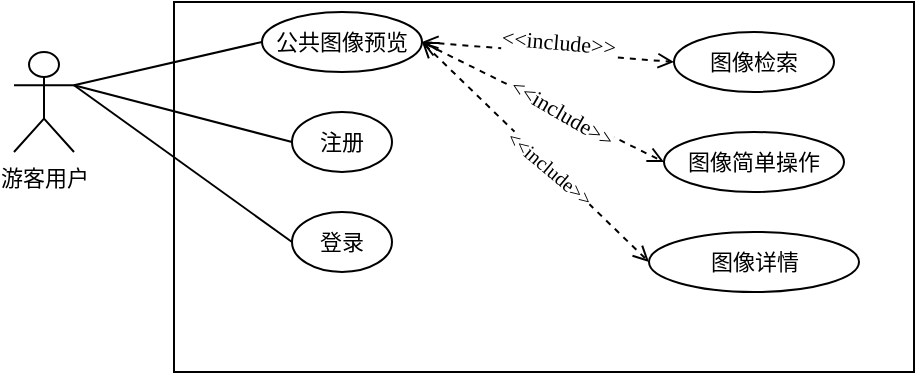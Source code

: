 <mxfile version="21.3.0" type="github">
  <diagram name="第 1 页" id="hsxlmt1f32UlP7LL9Phz">
    <mxGraphModel dx="683" dy="384" grid="1" gridSize="10" guides="1" tooltips="1" connect="1" arrows="1" fold="1" page="1" pageScale="1" pageWidth="583" pageHeight="827" math="0" shadow="0">
      <root>
        <mxCell id="0" />
        <mxCell id="1" parent="0" />
        <mxCell id="9M-1rqzRaxz3Tb8N7U6h-1" value="游客用户" style="shape=umlActor;verticalLabelPosition=bottom;verticalAlign=top;html=1;fontSize=11;fontFamily=宋体;" vertex="1" parent="1">
          <mxGeometry x="20" y="60" width="30" height="50" as="geometry" />
        </mxCell>
        <mxCell id="9M-1rqzRaxz3Tb8N7U6h-7" value="" style="html=1;whiteSpace=wrap;fillColor=none;fontSize=11;" vertex="1" parent="1">
          <mxGeometry x="100" y="35" width="370" height="185" as="geometry" />
        </mxCell>
        <mxCell id="9M-1rqzRaxz3Tb8N7U6h-39" style="rounded=0;orthogonalLoop=1;jettySize=auto;html=1;exitX=1;exitY=0.5;exitDx=0;exitDy=0;entryX=0;entryY=0.5;entryDx=0;entryDy=0;dashed=1;startArrow=open;startFill=0;endArrow=open;endFill=0;fontSize=11;" edge="1" parent="1" source="9M-1rqzRaxz3Tb8N7U6h-8" target="9M-1rqzRaxz3Tb8N7U6h-38">
          <mxGeometry relative="1" as="geometry" />
        </mxCell>
        <mxCell id="9M-1rqzRaxz3Tb8N7U6h-41" value="&amp;lt;&amp;lt;include&amp;gt;&amp;gt;" style="edgeLabel;html=1;align=center;verticalAlign=middle;resizable=0;points=[];fontSize=11;fontFamily=Times New Roman;rotation=5;" vertex="1" connectable="0" parent="9M-1rqzRaxz3Tb8N7U6h-39">
          <mxGeometry x="0.107" y="1" relative="1" as="geometry">
            <mxPoint x="-2" y="-5" as="offset" />
          </mxGeometry>
        </mxCell>
        <mxCell id="9M-1rqzRaxz3Tb8N7U6h-57" style="rounded=0;orthogonalLoop=1;jettySize=auto;html=1;exitX=1;exitY=0.5;exitDx=0;exitDy=0;entryX=0;entryY=0.5;entryDx=0;entryDy=0;dashed=1;startArrow=open;startFill=0;endArrow=open;endFill=0;" edge="1" parent="1" source="9M-1rqzRaxz3Tb8N7U6h-8" target="9M-1rqzRaxz3Tb8N7U6h-17">
          <mxGeometry relative="1" as="geometry" />
        </mxCell>
        <mxCell id="9M-1rqzRaxz3Tb8N7U6h-58" value="&amp;lt;&amp;lt;include&amp;gt;&amp;gt;" style="edgeLabel;html=1;align=center;verticalAlign=middle;resizable=0;points=[];fontFamily=Times New Roman;fontSize=10;rotation=40;" vertex="1" connectable="0" parent="9M-1rqzRaxz3Tb8N7U6h-57">
          <mxGeometry x="0.134" relative="1" as="geometry">
            <mxPoint as="offset" />
          </mxGeometry>
        </mxCell>
        <mxCell id="9M-1rqzRaxz3Tb8N7U6h-8" value="公共图像预览" style="ellipse;whiteSpace=wrap;html=1;fontSize=11;fontFamily=宋体;" vertex="1" parent="1">
          <mxGeometry x="144" y="40" width="80" height="30" as="geometry" />
        </mxCell>
        <mxCell id="9M-1rqzRaxz3Tb8N7U6h-10" value="" style="endArrow=none;html=1;rounded=0;exitX=1;exitY=0.333;exitDx=0;exitDy=0;exitPerimeter=0;entryX=0;entryY=0.5;entryDx=0;entryDy=0;endFill=0;fontSize=11;" edge="1" parent="1" source="9M-1rqzRaxz3Tb8N7U6h-1" target="9M-1rqzRaxz3Tb8N7U6h-8">
          <mxGeometry width="50" height="50" relative="1" as="geometry">
            <mxPoint x="120" y="60" as="sourcePoint" />
            <mxPoint x="170" y="10" as="targetPoint" />
          </mxGeometry>
        </mxCell>
        <mxCell id="9M-1rqzRaxz3Tb8N7U6h-11" value="登录" style="ellipse;whiteSpace=wrap;html=1;fontSize=11;fontFamily=宋体;" vertex="1" parent="1">
          <mxGeometry x="159" y="140" width="50" height="30" as="geometry" />
        </mxCell>
        <mxCell id="9M-1rqzRaxz3Tb8N7U6h-12" value="注册" style="ellipse;whiteSpace=wrap;html=1;fontSize=11;fontFamily=宋体;" vertex="1" parent="1">
          <mxGeometry x="159" y="90" width="50" height="30" as="geometry" />
        </mxCell>
        <mxCell id="9M-1rqzRaxz3Tb8N7U6h-14" value="" style="endArrow=none;html=1;rounded=0;entryX=0;entryY=0.5;entryDx=0;entryDy=0;endFill=0;fontSize=11;exitX=1;exitY=0.333;exitDx=0;exitDy=0;exitPerimeter=0;" edge="1" parent="1" source="9M-1rqzRaxz3Tb8N7U6h-1" target="9M-1rqzRaxz3Tb8N7U6h-12">
          <mxGeometry width="50" height="50" relative="1" as="geometry">
            <mxPoint x="50" y="80" as="sourcePoint" />
            <mxPoint x="261" y="75" as="targetPoint" />
          </mxGeometry>
        </mxCell>
        <mxCell id="9M-1rqzRaxz3Tb8N7U6h-15" value="" style="endArrow=none;html=1;rounded=0;entryX=0;entryY=0.5;entryDx=0;entryDy=0;endFill=0;exitX=1;exitY=0.333;exitDx=0;exitDy=0;exitPerimeter=0;fontSize=11;" edge="1" parent="1" source="9M-1rqzRaxz3Tb8N7U6h-1" target="9M-1rqzRaxz3Tb8N7U6h-11">
          <mxGeometry width="50" height="50" relative="1" as="geometry">
            <mxPoint x="110" y="80" as="sourcePoint" />
            <mxPoint x="261" y="195" as="targetPoint" />
          </mxGeometry>
        </mxCell>
        <mxCell id="9M-1rqzRaxz3Tb8N7U6h-17" value="图像详情" style="ellipse;whiteSpace=wrap;html=1;fontSize=11;fontFamily=宋体;" vertex="1" parent="1">
          <mxGeometry x="337.5" y="150" width="105" height="30" as="geometry" />
        </mxCell>
        <mxCell id="9M-1rqzRaxz3Tb8N7U6h-38" value="图像检索" style="ellipse;whiteSpace=wrap;html=1;fontSize=11;fontFamily=宋体;" vertex="1" parent="1">
          <mxGeometry x="350" y="50" width="80" height="30" as="geometry" />
        </mxCell>
        <mxCell id="9M-1rqzRaxz3Tb8N7U6h-44" value="图像简单操作" style="ellipse;whiteSpace=wrap;html=1;fontSize=11;fontFamily=宋体;" vertex="1" parent="1">
          <mxGeometry x="345" y="100" width="90" height="30" as="geometry" />
        </mxCell>
        <mxCell id="9M-1rqzRaxz3Tb8N7U6h-45" style="rounded=0;orthogonalLoop=1;jettySize=auto;html=1;exitX=1;exitY=0.5;exitDx=0;exitDy=0;entryX=0;entryY=0.5;entryDx=0;entryDy=0;dashed=1;startArrow=open;startFill=0;endArrow=open;endFill=0;fontSize=11;" edge="1" parent="1" source="9M-1rqzRaxz3Tb8N7U6h-8" target="9M-1rqzRaxz3Tb8N7U6h-44">
          <mxGeometry relative="1" as="geometry">
            <mxPoint x="224" y="57.5" as="sourcePoint" />
            <mxPoint x="320" y="127.5" as="targetPoint" />
          </mxGeometry>
        </mxCell>
        <mxCell id="9M-1rqzRaxz3Tb8N7U6h-46" value="&amp;lt;&amp;lt;include&amp;gt;&amp;gt;" style="edgeLabel;html=1;align=center;verticalAlign=middle;resizable=0;points=[];fontSize=11;fontFamily=Times New Roman;rotation=30;" vertex="1" connectable="0" parent="9M-1rqzRaxz3Tb8N7U6h-45">
          <mxGeometry x="0.107" y="1" relative="1" as="geometry">
            <mxPoint x="2" y="2" as="offset" />
          </mxGeometry>
        </mxCell>
      </root>
    </mxGraphModel>
  </diagram>
</mxfile>
